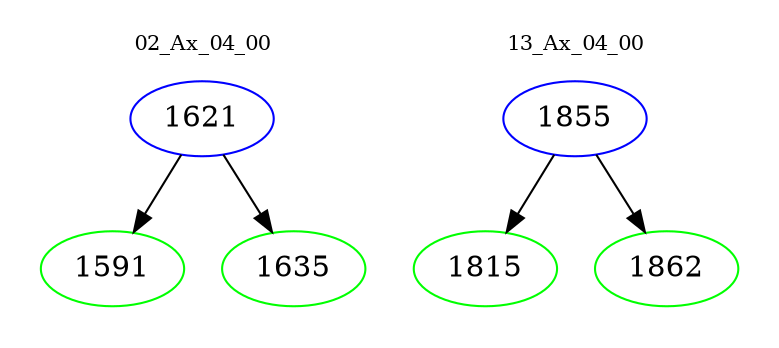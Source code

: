 digraph{
subgraph cluster_0 {
color = white
label = "02_Ax_04_00";
fontsize=10;
T0_1621 [label="1621", color="blue"]
T0_1621 -> T0_1591 [color="black"]
T0_1591 [label="1591", color="green"]
T0_1621 -> T0_1635 [color="black"]
T0_1635 [label="1635", color="green"]
}
subgraph cluster_1 {
color = white
label = "13_Ax_04_00";
fontsize=10;
T1_1855 [label="1855", color="blue"]
T1_1855 -> T1_1815 [color="black"]
T1_1815 [label="1815", color="green"]
T1_1855 -> T1_1862 [color="black"]
T1_1862 [label="1862", color="green"]
}
}
